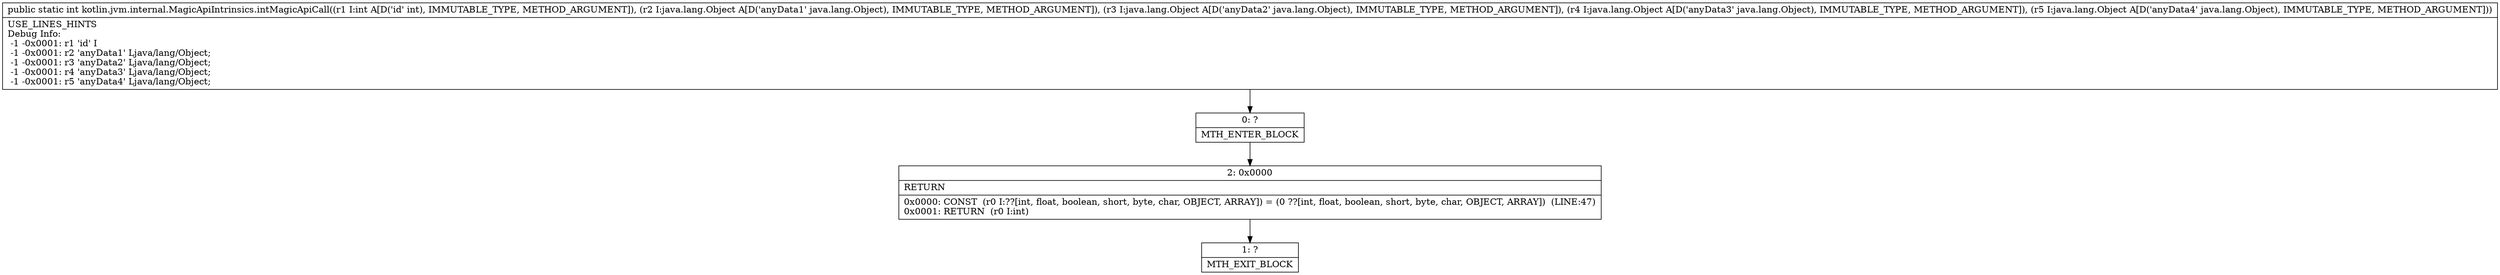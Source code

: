 digraph "CFG forkotlin.jvm.internal.MagicApiIntrinsics.intMagicApiCall(ILjava\/lang\/Object;Ljava\/lang\/Object;Ljava\/lang\/Object;Ljava\/lang\/Object;)I" {
Node_0 [shape=record,label="{0\:\ ?|MTH_ENTER_BLOCK\l}"];
Node_2 [shape=record,label="{2\:\ 0x0000|RETURN\l|0x0000: CONST  (r0 I:??[int, float, boolean, short, byte, char, OBJECT, ARRAY]) = (0 ??[int, float, boolean, short, byte, char, OBJECT, ARRAY])  (LINE:47)\l0x0001: RETURN  (r0 I:int) \l}"];
Node_1 [shape=record,label="{1\:\ ?|MTH_EXIT_BLOCK\l}"];
MethodNode[shape=record,label="{public static int kotlin.jvm.internal.MagicApiIntrinsics.intMagicApiCall((r1 I:int A[D('id' int), IMMUTABLE_TYPE, METHOD_ARGUMENT]), (r2 I:java.lang.Object A[D('anyData1' java.lang.Object), IMMUTABLE_TYPE, METHOD_ARGUMENT]), (r3 I:java.lang.Object A[D('anyData2' java.lang.Object), IMMUTABLE_TYPE, METHOD_ARGUMENT]), (r4 I:java.lang.Object A[D('anyData3' java.lang.Object), IMMUTABLE_TYPE, METHOD_ARGUMENT]), (r5 I:java.lang.Object A[D('anyData4' java.lang.Object), IMMUTABLE_TYPE, METHOD_ARGUMENT]))  | USE_LINES_HINTS\lDebug Info:\l  \-1 \-0x0001: r1 'id' I\l  \-1 \-0x0001: r2 'anyData1' Ljava\/lang\/Object;\l  \-1 \-0x0001: r3 'anyData2' Ljava\/lang\/Object;\l  \-1 \-0x0001: r4 'anyData3' Ljava\/lang\/Object;\l  \-1 \-0x0001: r5 'anyData4' Ljava\/lang\/Object;\l}"];
MethodNode -> Node_0;Node_0 -> Node_2;
Node_2 -> Node_1;
}

